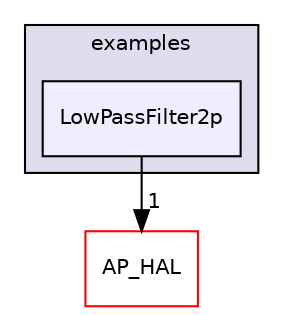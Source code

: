 digraph "libraries/Filter/examples/LowPassFilter2p" {
  compound=true
  node [ fontsize="10", fontname="Helvetica"];
  edge [ labelfontsize="10", labelfontname="Helvetica"];
  subgraph clusterdir_211fd9feeb64a8acf312790cd8260375 {
    graph [ bgcolor="#ddddee", pencolor="black", label="examples" fontname="Helvetica", fontsize="10", URL="dir_211fd9feeb64a8acf312790cd8260375.html"]
  dir_c90d296ee2ef6f8df1f63d9b6d7f0574 [shape=box, label="LowPassFilter2p", style="filled", fillcolor="#eeeeff", pencolor="black", URL="dir_c90d296ee2ef6f8df1f63d9b6d7f0574.html"];
  }
  dir_1cbc10423b2512b31103883361e0123b [shape=box label="AP_HAL" fillcolor="white" style="filled" color="red" URL="dir_1cbc10423b2512b31103883361e0123b.html"];
  dir_c90d296ee2ef6f8df1f63d9b6d7f0574->dir_1cbc10423b2512b31103883361e0123b [headlabel="1", labeldistance=1.5 headhref="dir_000175_000057.html"];
}
